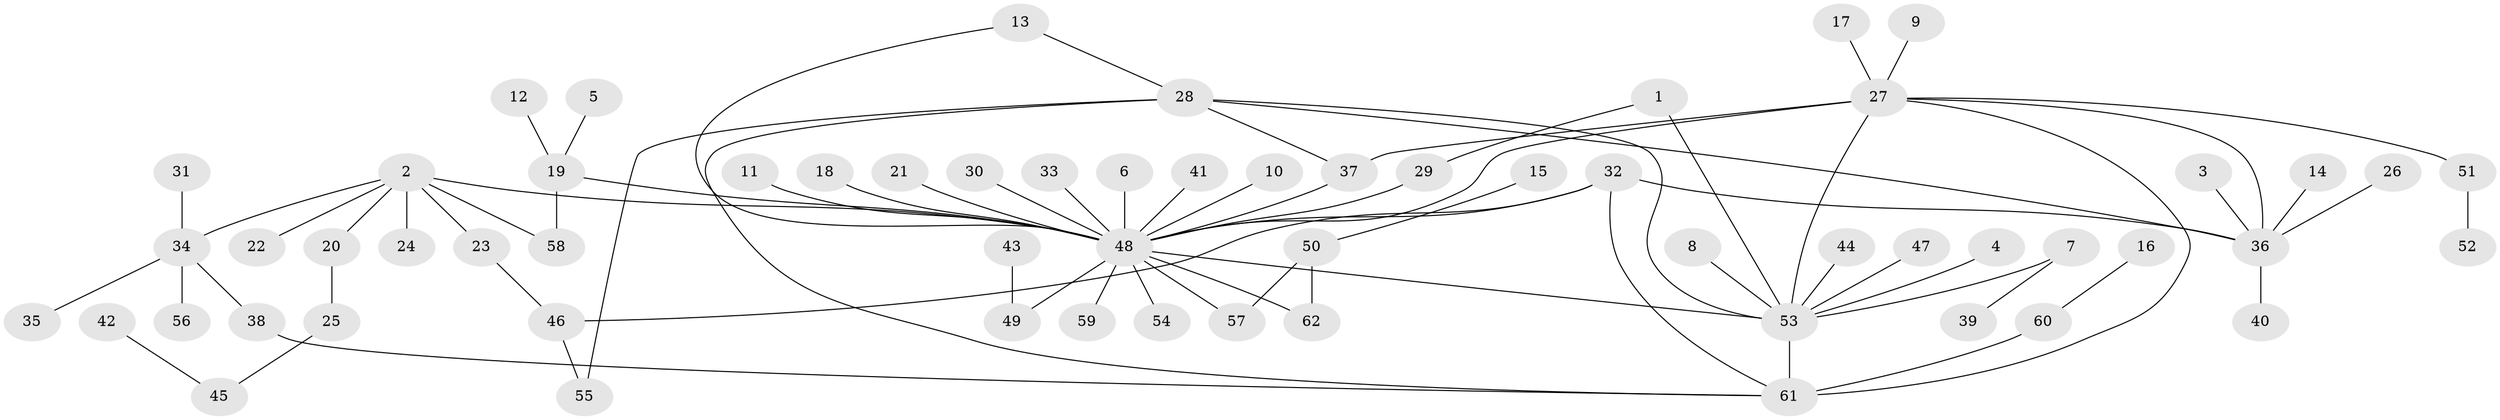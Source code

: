 // original degree distribution, {23: 0.008130081300813009, 12: 0.008130081300813009, 6: 0.016260162601626018, 1: 0.5691056910569106, 2: 0.1951219512195122, 3: 0.0975609756097561, 8: 0.016260162601626018, 10: 0.008130081300813009, 9: 0.008130081300813009, 4: 0.056910569105691054, 7: 0.008130081300813009, 5: 0.008130081300813009}
// Generated by graph-tools (version 1.1) at 2025/01/03/09/25 03:01:46]
// undirected, 62 vertices, 76 edges
graph export_dot {
graph [start="1"]
  node [color=gray90,style=filled];
  1;
  2;
  3;
  4;
  5;
  6;
  7;
  8;
  9;
  10;
  11;
  12;
  13;
  14;
  15;
  16;
  17;
  18;
  19;
  20;
  21;
  22;
  23;
  24;
  25;
  26;
  27;
  28;
  29;
  30;
  31;
  32;
  33;
  34;
  35;
  36;
  37;
  38;
  39;
  40;
  41;
  42;
  43;
  44;
  45;
  46;
  47;
  48;
  49;
  50;
  51;
  52;
  53;
  54;
  55;
  56;
  57;
  58;
  59;
  60;
  61;
  62;
  1 -- 29 [weight=1.0];
  1 -- 53 [weight=1.0];
  2 -- 20 [weight=1.0];
  2 -- 22 [weight=1.0];
  2 -- 23 [weight=1.0];
  2 -- 24 [weight=1.0];
  2 -- 34 [weight=1.0];
  2 -- 48 [weight=1.0];
  2 -- 58 [weight=1.0];
  3 -- 36 [weight=1.0];
  4 -- 53 [weight=1.0];
  5 -- 19 [weight=1.0];
  6 -- 48 [weight=1.0];
  7 -- 39 [weight=1.0];
  7 -- 53 [weight=1.0];
  8 -- 53 [weight=1.0];
  9 -- 27 [weight=1.0];
  10 -- 48 [weight=1.0];
  11 -- 48 [weight=1.0];
  12 -- 19 [weight=1.0];
  13 -- 28 [weight=1.0];
  13 -- 48 [weight=1.0];
  14 -- 36 [weight=1.0];
  15 -- 50 [weight=1.0];
  16 -- 60 [weight=1.0];
  17 -- 27 [weight=1.0];
  18 -- 48 [weight=1.0];
  19 -- 48 [weight=1.0];
  19 -- 58 [weight=1.0];
  20 -- 25 [weight=1.0];
  21 -- 48 [weight=1.0];
  23 -- 46 [weight=1.0];
  25 -- 45 [weight=1.0];
  26 -- 36 [weight=1.0];
  27 -- 36 [weight=1.0];
  27 -- 37 [weight=1.0];
  27 -- 48 [weight=1.0];
  27 -- 51 [weight=1.0];
  27 -- 53 [weight=1.0];
  27 -- 61 [weight=1.0];
  28 -- 36 [weight=1.0];
  28 -- 37 [weight=1.0];
  28 -- 53 [weight=1.0];
  28 -- 55 [weight=1.0];
  28 -- 61 [weight=1.0];
  29 -- 48 [weight=1.0];
  30 -- 48 [weight=1.0];
  31 -- 34 [weight=1.0];
  32 -- 36 [weight=1.0];
  32 -- 46 [weight=1.0];
  32 -- 48 [weight=1.0];
  32 -- 61 [weight=1.0];
  33 -- 48 [weight=1.0];
  34 -- 35 [weight=1.0];
  34 -- 38 [weight=1.0];
  34 -- 56 [weight=1.0];
  36 -- 40 [weight=1.0];
  37 -- 48 [weight=1.0];
  38 -- 61 [weight=1.0];
  41 -- 48 [weight=1.0];
  42 -- 45 [weight=1.0];
  43 -- 49 [weight=1.0];
  44 -- 53 [weight=1.0];
  46 -- 55 [weight=1.0];
  47 -- 53 [weight=1.0];
  48 -- 49 [weight=1.0];
  48 -- 53 [weight=1.0];
  48 -- 54 [weight=1.0];
  48 -- 57 [weight=1.0];
  48 -- 59 [weight=1.0];
  48 -- 62 [weight=1.0];
  50 -- 57 [weight=1.0];
  50 -- 62 [weight=1.0];
  51 -- 52 [weight=1.0];
  53 -- 61 [weight=1.0];
  60 -- 61 [weight=2.0];
}

